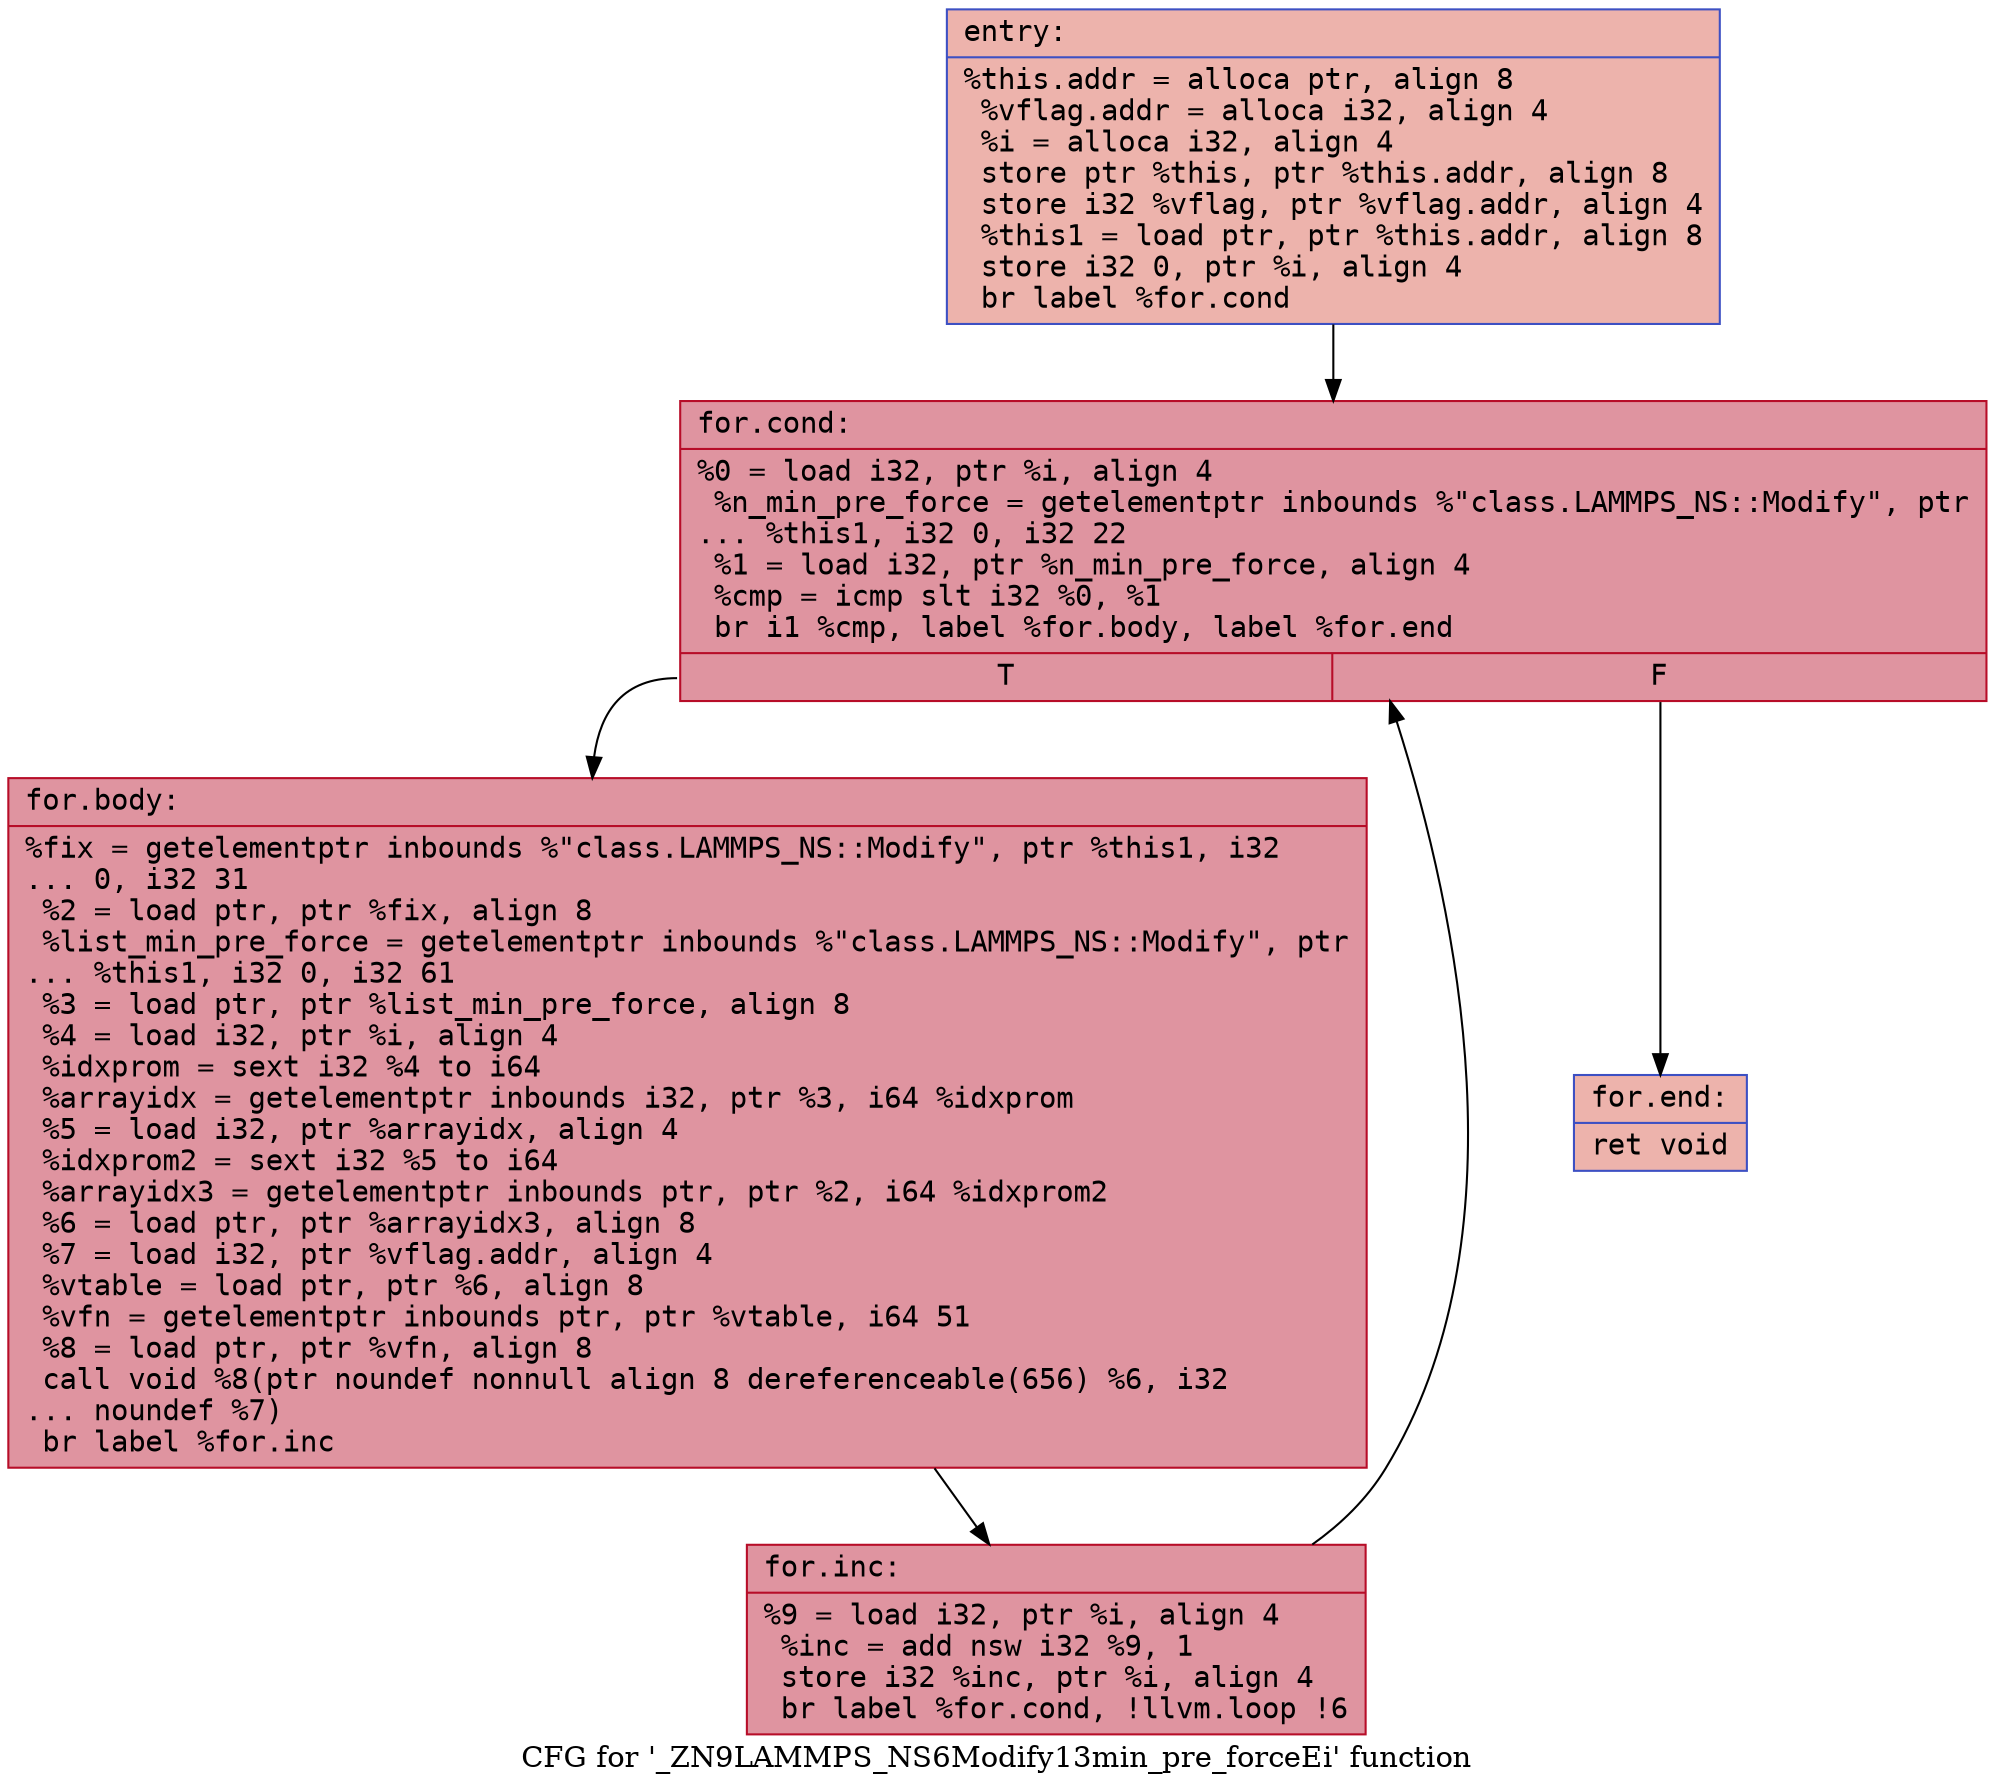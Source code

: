digraph "CFG for '_ZN9LAMMPS_NS6Modify13min_pre_forceEi' function" {
	label="CFG for '_ZN9LAMMPS_NS6Modify13min_pre_forceEi' function";

	Node0x561f162f1740 [shape=record,color="#3d50c3ff", style=filled, fillcolor="#d6524470" fontname="Courier",label="{entry:\l|  %this.addr = alloca ptr, align 8\l  %vflag.addr = alloca i32, align 4\l  %i = alloca i32, align 4\l  store ptr %this, ptr %this.addr, align 8\l  store i32 %vflag, ptr %vflag.addr, align 4\l  %this1 = load ptr, ptr %this.addr, align 8\l  store i32 0, ptr %i, align 4\l  br label %for.cond\l}"];
	Node0x561f162f1740 -> Node0x561f162f1b40[tooltip="entry -> for.cond\nProbability 100.00%" ];
	Node0x561f162f1b40 [shape=record,color="#b70d28ff", style=filled, fillcolor="#b70d2870" fontname="Courier",label="{for.cond:\l|  %0 = load i32, ptr %i, align 4\l  %n_min_pre_force = getelementptr inbounds %\"class.LAMMPS_NS::Modify\", ptr\l... %this1, i32 0, i32 22\l  %1 = load i32, ptr %n_min_pre_force, align 4\l  %cmp = icmp slt i32 %0, %1\l  br i1 %cmp, label %for.body, label %for.end\l|{<s0>T|<s1>F}}"];
	Node0x561f162f1b40:s0 -> Node0x561f162f1f00[tooltip="for.cond -> for.body\nProbability 96.88%" ];
	Node0x561f162f1b40:s1 -> Node0x561f162f1f50[tooltip="for.cond -> for.end\nProbability 3.12%" ];
	Node0x561f162f1f00 [shape=record,color="#b70d28ff", style=filled, fillcolor="#b70d2870" fontname="Courier",label="{for.body:\l|  %fix = getelementptr inbounds %\"class.LAMMPS_NS::Modify\", ptr %this1, i32\l... 0, i32 31\l  %2 = load ptr, ptr %fix, align 8\l  %list_min_pre_force = getelementptr inbounds %\"class.LAMMPS_NS::Modify\", ptr\l... %this1, i32 0, i32 61\l  %3 = load ptr, ptr %list_min_pre_force, align 8\l  %4 = load i32, ptr %i, align 4\l  %idxprom = sext i32 %4 to i64\l  %arrayidx = getelementptr inbounds i32, ptr %3, i64 %idxprom\l  %5 = load i32, ptr %arrayidx, align 4\l  %idxprom2 = sext i32 %5 to i64\l  %arrayidx3 = getelementptr inbounds ptr, ptr %2, i64 %idxprom2\l  %6 = load ptr, ptr %arrayidx3, align 8\l  %7 = load i32, ptr %vflag.addr, align 4\l  %vtable = load ptr, ptr %6, align 8\l  %vfn = getelementptr inbounds ptr, ptr %vtable, i64 51\l  %8 = load ptr, ptr %vfn, align 8\l  call void %8(ptr noundef nonnull align 8 dereferenceable(656) %6, i32\l... noundef %7)\l  br label %for.inc\l}"];
	Node0x561f162f1f00 -> Node0x561f162f2ae0[tooltip="for.body -> for.inc\nProbability 100.00%" ];
	Node0x561f162f2ae0 [shape=record,color="#b70d28ff", style=filled, fillcolor="#b70d2870" fontname="Courier",label="{for.inc:\l|  %9 = load i32, ptr %i, align 4\l  %inc = add nsw i32 %9, 1\l  store i32 %inc, ptr %i, align 4\l  br label %for.cond, !llvm.loop !6\l}"];
	Node0x561f162f2ae0 -> Node0x561f162f1b40[tooltip="for.inc -> for.cond\nProbability 100.00%" ];
	Node0x561f162f1f50 [shape=record,color="#3d50c3ff", style=filled, fillcolor="#d6524470" fontname="Courier",label="{for.end:\l|  ret void\l}"];
}

